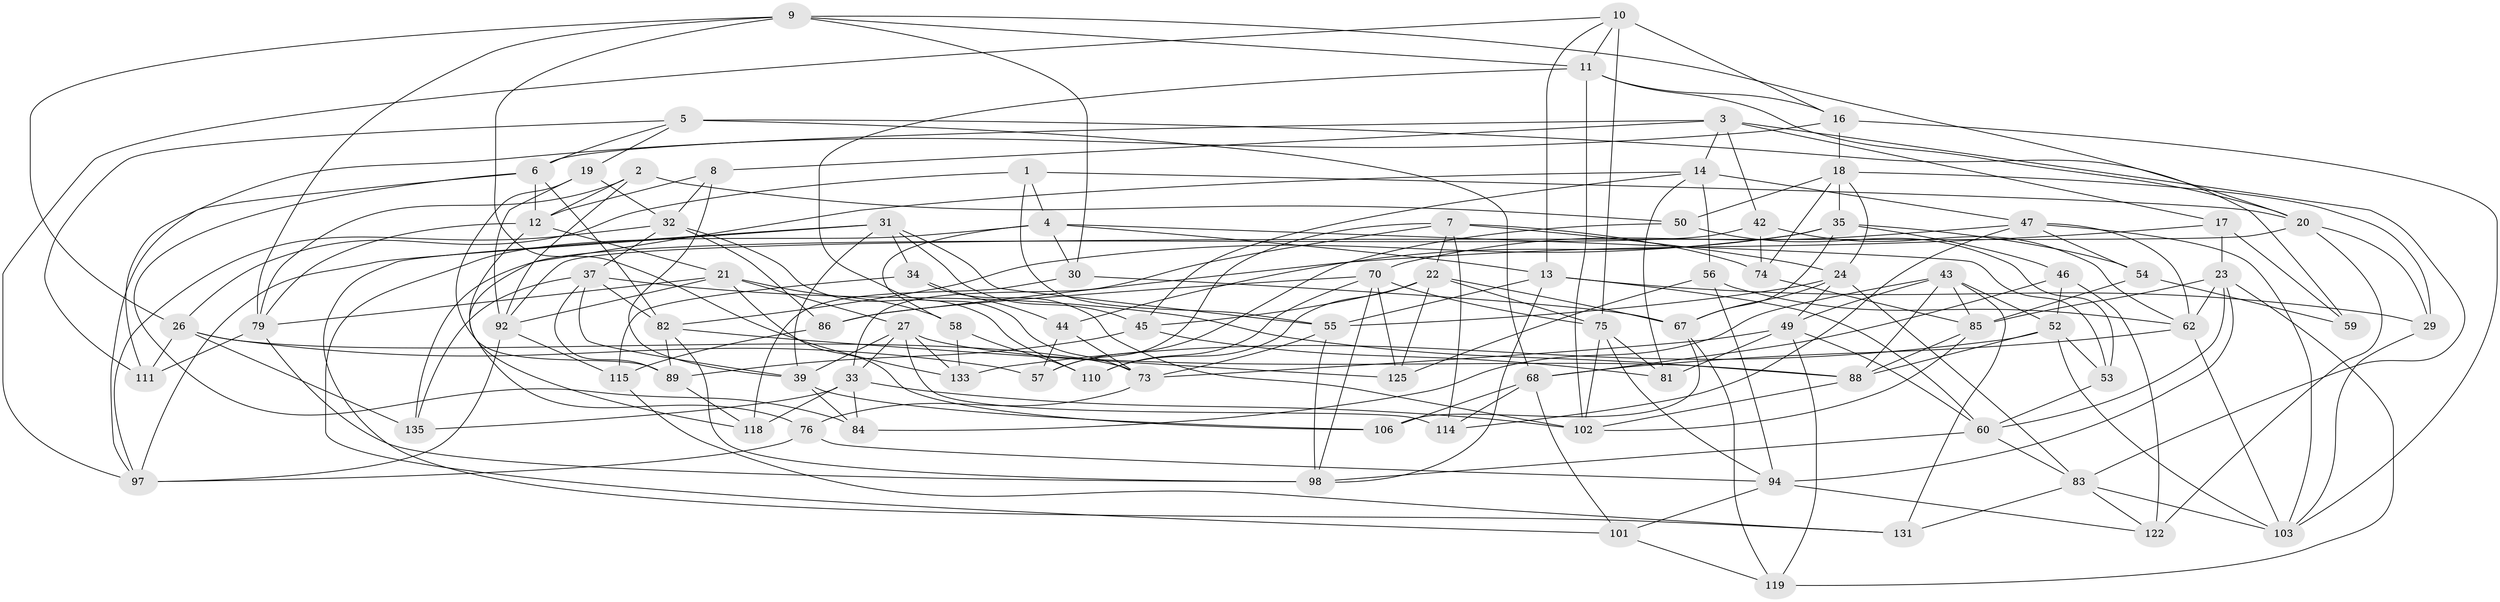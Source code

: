 // Generated by graph-tools (version 1.1) at 2025/24/03/03/25 07:24:25]
// undirected, 87 vertices, 222 edges
graph export_dot {
graph [start="1"]
  node [color=gray90,style=filled];
  1;
  2;
  3 [super="+38"];
  4 [super="+91"];
  5 [super="+71"];
  6 [super="+90"];
  7 [super="+66"];
  8;
  9 [super="+65"];
  10 [super="+25"];
  11 [super="+15"];
  12 [super="+120"];
  13 [super="+93"];
  14 [super="+63"];
  16 [super="+41"];
  17;
  18 [super="+87"];
  19;
  20 [super="+69"];
  21 [super="+77"];
  22 [super="+113"];
  23 [super="+40"];
  24 [super="+99"];
  26 [super="+36"];
  27 [super="+28"];
  29;
  30;
  31 [super="+61"];
  32 [super="+51"];
  33 [super="+48"];
  34;
  35 [super="+130"];
  37 [super="+72"];
  39 [super="+123"];
  42;
  43 [super="+112"];
  44;
  45 [super="+100"];
  46;
  47 [super="+96"];
  49 [super="+80"];
  50;
  52 [super="+129"];
  53;
  54;
  55 [super="+127"];
  56;
  57;
  58;
  59;
  60 [super="+124"];
  62 [super="+64"];
  67 [super="+128"];
  68 [super="+78"];
  70 [super="+117"];
  73 [super="+134"];
  74;
  75 [super="+116"];
  76;
  79 [super="+138"];
  81;
  82 [super="+121"];
  83 [super="+107"];
  84;
  85 [super="+126"];
  86;
  88 [super="+137"];
  89 [super="+109"];
  92 [super="+95"];
  94 [super="+104"];
  97 [super="+132"];
  98 [super="+105"];
  101;
  102 [super="+108"];
  103 [super="+136"];
  106;
  110;
  111;
  114;
  115;
  118;
  119;
  122;
  125;
  131;
  133;
  135;
  1 -- 55;
  1 -- 4;
  1 -- 20;
  1 -- 26;
  2 -- 79;
  2 -- 12;
  2 -- 50;
  2 -- 92;
  3 -- 17;
  3 -- 8;
  3 -- 6;
  3 -- 83;
  3 -- 42;
  3 -- 14;
  4 -- 58;
  4 -- 53;
  4 -- 101;
  4 -- 13;
  4 -- 30;
  5 -- 59 [weight=2];
  5 -- 19;
  5 -- 111;
  5 -- 68;
  5 -- 6;
  6 -- 84;
  6 -- 97;
  6 -- 82;
  6 -- 12;
  7 -- 57;
  7 -- 114;
  7 -- 33;
  7 -- 74;
  7 -- 22;
  7 -- 24;
  8 -- 32;
  8 -- 39;
  8 -- 12;
  9 -- 30;
  9 -- 133;
  9 -- 20;
  9 -- 26;
  9 -- 11;
  9 -- 79;
  10 -- 75;
  10 -- 11;
  10 -- 13;
  10 -- 97;
  10 -- 16 [weight=2];
  11 -- 73;
  11 -- 16;
  11 -- 20;
  11 -- 102;
  12 -- 21;
  12 -- 79;
  12 -- 76;
  13 -- 29;
  13 -- 98;
  13 -- 60;
  13 -- 55;
  14 -- 47;
  14 -- 81;
  14 -- 56;
  14 -- 118;
  14 -- 45;
  16 -- 111;
  16 -- 103;
  16 -- 18;
  17 -- 59;
  17 -- 86;
  17 -- 23;
  18 -- 29;
  18 -- 50;
  18 -- 74;
  18 -- 35;
  18 -- 24;
  19 -- 89;
  19 -- 32;
  19 -- 92;
  20 -- 29;
  20 -- 122;
  20 -- 92;
  21 -- 79;
  21 -- 58;
  21 -- 92;
  21 -- 106;
  21 -- 27;
  22 -- 67;
  22 -- 110;
  22 -- 125;
  22 -- 45;
  22 -- 75;
  23 -- 94;
  23 -- 62;
  23 -- 85;
  23 -- 60;
  23 -- 119;
  24 -- 67;
  24 -- 83;
  24 -- 49;
  24 -- 55;
  26 -- 111;
  26 -- 135;
  26 -- 57;
  26 -- 73;
  27 -- 133;
  27 -- 33;
  27 -- 88;
  27 -- 114;
  27 -- 39;
  29 -- 103;
  30 -- 118;
  30 -- 67;
  31 -- 34;
  31 -- 39;
  31 -- 131;
  31 -- 45;
  31 -- 97;
  31 -- 55;
  32 -- 86;
  32 -- 110;
  32 -- 97;
  32 -- 37;
  33 -- 118;
  33 -- 84;
  33 -- 102;
  33 -- 135;
  34 -- 44;
  34 -- 115;
  34 -- 102;
  35 -- 46;
  35 -- 44;
  35 -- 67;
  35 -- 82;
  35 -- 54;
  37 -- 89;
  37 -- 135;
  37 -- 82;
  37 -- 39;
  37 -- 88;
  39 -- 106;
  39 -- 84;
  42 -- 135;
  42 -- 74;
  42 -- 62;
  43 -- 84;
  43 -- 49;
  43 -- 88;
  43 -- 52;
  43 -- 131;
  43 -- 85;
  44 -- 57;
  44 -- 73;
  45 -- 81;
  45 -- 89 [weight=2];
  46 -- 122;
  46 -- 68;
  46 -- 52;
  47 -- 114;
  47 -- 54;
  47 -- 62;
  47 -- 70;
  47 -- 103;
  49 -- 119;
  49 -- 81;
  49 -- 60;
  49 -- 73;
  50 -- 57;
  50 -- 53;
  52 -- 88;
  52 -- 53;
  52 -- 133;
  52 -- 103;
  53 -- 60;
  54 -- 59;
  54 -- 85;
  55 -- 98;
  55 -- 73;
  56 -- 125;
  56 -- 62;
  56 -- 94;
  58 -- 133;
  58 -- 110;
  60 -- 98;
  60 -- 83;
  62 -- 103;
  62 -- 68;
  67 -- 106;
  67 -- 119;
  68 -- 114;
  68 -- 101;
  68 -- 106;
  70 -- 110;
  70 -- 86;
  70 -- 98;
  70 -- 125;
  70 -- 75;
  73 -- 76;
  74 -- 85;
  75 -- 102;
  75 -- 94;
  75 -- 81;
  76 -- 97;
  76 -- 94;
  79 -- 111;
  79 -- 98;
  82 -- 98;
  82 -- 89;
  82 -- 125;
  83 -- 131;
  83 -- 122;
  83 -- 103;
  85 -- 102;
  85 -- 88;
  86 -- 115;
  88 -- 102;
  89 -- 118;
  92 -- 97;
  92 -- 115;
  94 -- 101;
  94 -- 122;
  101 -- 119;
  115 -- 131;
}
